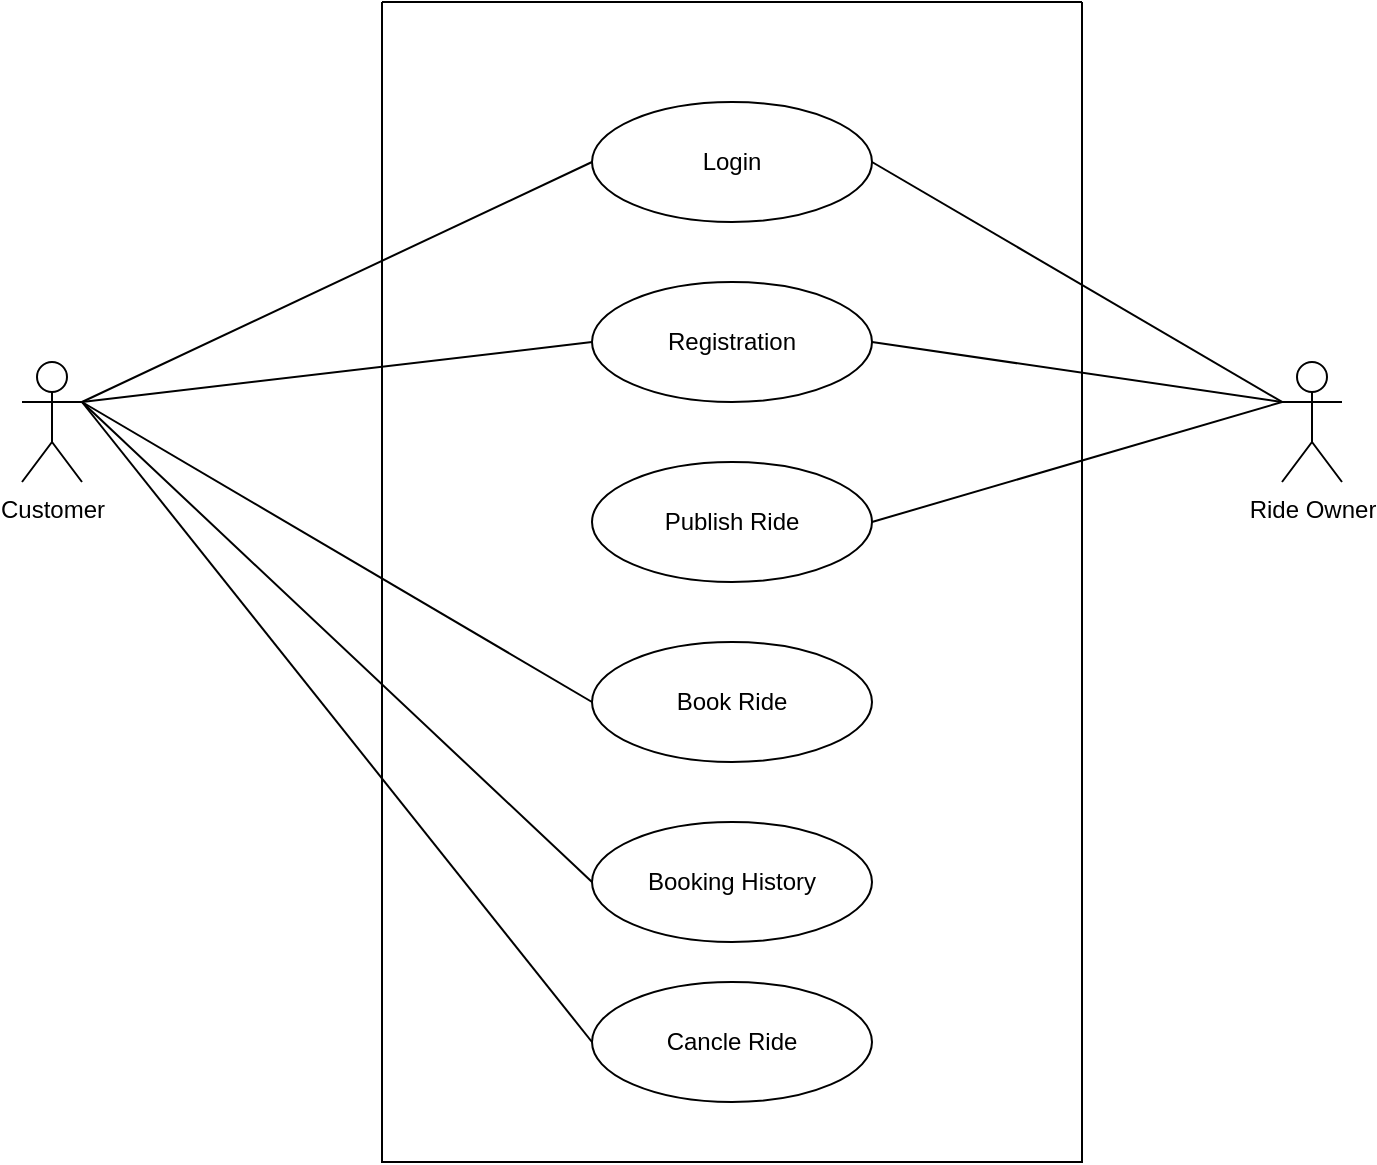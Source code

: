 <mxfile version="24.7.8">
  <diagram name="Page-1" id="6dY_J2Bg8tOIPsIp2blP">
    <mxGraphModel dx="1295" dy="758" grid="1" gridSize="10" guides="1" tooltips="1" connect="1" arrows="1" fold="1" page="1" pageScale="1" pageWidth="850" pageHeight="1100" math="0" shadow="0">
      <root>
        <mxCell id="0" />
        <mxCell id="1" parent="0" />
        <mxCell id="vZCmfVuF4s8x9epu84NM-3" value="" style="swimlane;startSize=0;" vertex="1" parent="1">
          <mxGeometry x="250" y="30" width="350" height="580" as="geometry" />
        </mxCell>
        <mxCell id="vZCmfVuF4s8x9epu84NM-4" value="Login" style="ellipse;whiteSpace=wrap;html=1;" vertex="1" parent="vZCmfVuF4s8x9epu84NM-3">
          <mxGeometry x="105" y="50" width="140" height="60" as="geometry" />
        </mxCell>
        <mxCell id="vZCmfVuF4s8x9epu84NM-5" style="edgeStyle=orthogonalEdgeStyle;rounded=0;orthogonalLoop=1;jettySize=auto;html=1;exitX=0.5;exitY=1;exitDx=0;exitDy=0;" edge="1" parent="vZCmfVuF4s8x9epu84NM-3" source="vZCmfVuF4s8x9epu84NM-4" target="vZCmfVuF4s8x9epu84NM-4">
          <mxGeometry relative="1" as="geometry" />
        </mxCell>
        <mxCell id="vZCmfVuF4s8x9epu84NM-11" value="Booking History" style="ellipse;whiteSpace=wrap;html=1;" vertex="1" parent="vZCmfVuF4s8x9epu84NM-3">
          <mxGeometry x="105" y="410" width="140" height="60" as="geometry" />
        </mxCell>
        <mxCell id="vZCmfVuF4s8x9epu84NM-10" value="Book Ride" style="ellipse;whiteSpace=wrap;html=1;" vertex="1" parent="vZCmfVuF4s8x9epu84NM-3">
          <mxGeometry x="105" y="320" width="140" height="60" as="geometry" />
        </mxCell>
        <mxCell id="vZCmfVuF4s8x9epu84NM-9" value="Publish Ride" style="ellipse;whiteSpace=wrap;html=1;" vertex="1" parent="vZCmfVuF4s8x9epu84NM-3">
          <mxGeometry x="105" y="230" width="140" height="60" as="geometry" />
        </mxCell>
        <mxCell id="vZCmfVuF4s8x9epu84NM-8" value="Registration" style="ellipse;whiteSpace=wrap;html=1;" vertex="1" parent="vZCmfVuF4s8x9epu84NM-3">
          <mxGeometry x="105" y="140" width="140" height="60" as="geometry" />
        </mxCell>
        <mxCell id="vZCmfVuF4s8x9epu84NM-6" value="Cancle Ride" style="ellipse;whiteSpace=wrap;html=1;" vertex="1" parent="vZCmfVuF4s8x9epu84NM-3">
          <mxGeometry x="105" y="490" width="140" height="60" as="geometry" />
        </mxCell>
        <mxCell id="vZCmfVuF4s8x9epu84NM-17" value="" style="endArrow=none;html=1;rounded=0;entryX=0;entryY=0.5;entryDx=0;entryDy=0;" edge="1" parent="vZCmfVuF4s8x9epu84NM-3" target="vZCmfVuF4s8x9epu84NM-11">
          <mxGeometry width="50" height="50" relative="1" as="geometry">
            <mxPoint x="-150" y="200" as="sourcePoint" />
            <mxPoint x="-50" y="280" as="targetPoint" />
          </mxGeometry>
        </mxCell>
        <mxCell id="vZCmfVuF4s8x9epu84NM-12" value="Customer" style="shape=umlActor;verticalLabelPosition=bottom;verticalAlign=top;html=1;outlineConnect=0;" vertex="1" parent="1">
          <mxGeometry x="70" y="210" width="30" height="60" as="geometry" />
        </mxCell>
        <mxCell id="vZCmfVuF4s8x9epu84NM-14" value="" style="endArrow=none;html=1;rounded=0;entryX=0;entryY=0.5;entryDx=0;entryDy=0;" edge="1" parent="1" target="vZCmfVuF4s8x9epu84NM-4">
          <mxGeometry width="50" height="50" relative="1" as="geometry">
            <mxPoint x="100" y="230" as="sourcePoint" />
            <mxPoint x="150" y="180" as="targetPoint" />
          </mxGeometry>
        </mxCell>
        <mxCell id="vZCmfVuF4s8x9epu84NM-15" value="" style="endArrow=none;html=1;rounded=0;entryX=0;entryY=0.5;entryDx=0;entryDy=0;" edge="1" parent="1" target="vZCmfVuF4s8x9epu84NM-8">
          <mxGeometry width="50" height="50" relative="1" as="geometry">
            <mxPoint x="100" y="230" as="sourcePoint" />
            <mxPoint x="365" y="120" as="targetPoint" />
          </mxGeometry>
        </mxCell>
        <mxCell id="vZCmfVuF4s8x9epu84NM-16" value="" style="endArrow=none;html=1;rounded=0;entryX=0;entryY=0.5;entryDx=0;entryDy=0;" edge="1" parent="1" target="vZCmfVuF4s8x9epu84NM-10">
          <mxGeometry width="50" height="50" relative="1" as="geometry">
            <mxPoint x="100" y="230" as="sourcePoint" />
            <mxPoint x="365" y="210" as="targetPoint" />
          </mxGeometry>
        </mxCell>
        <mxCell id="vZCmfVuF4s8x9epu84NM-18" value="" style="endArrow=none;html=1;rounded=0;entryX=0;entryY=0.5;entryDx=0;entryDy=0;" edge="1" parent="1" target="vZCmfVuF4s8x9epu84NM-6">
          <mxGeometry width="50" height="50" relative="1" as="geometry">
            <mxPoint x="100" y="230" as="sourcePoint" />
            <mxPoint x="220" y="450" as="targetPoint" />
          </mxGeometry>
        </mxCell>
        <mxCell id="vZCmfVuF4s8x9epu84NM-19" value="Ride Owner" style="shape=umlActor;verticalLabelPosition=bottom;verticalAlign=top;html=1;outlineConnect=0;" vertex="1" parent="1">
          <mxGeometry x="700" y="210" width="30" height="60" as="geometry" />
        </mxCell>
        <mxCell id="vZCmfVuF4s8x9epu84NM-20" value="" style="endArrow=none;html=1;rounded=0;entryX=0;entryY=0.333;entryDx=0;entryDy=0;exitX=1;exitY=0.5;exitDx=0;exitDy=0;entryPerimeter=0;" edge="1" parent="1" source="vZCmfVuF4s8x9epu84NM-4" target="vZCmfVuF4s8x9epu84NM-19">
          <mxGeometry width="50" height="50" relative="1" as="geometry">
            <mxPoint x="550" y="220" as="sourcePoint" />
            <mxPoint x="805" y="100" as="targetPoint" />
          </mxGeometry>
        </mxCell>
        <mxCell id="vZCmfVuF4s8x9epu84NM-21" value="" style="endArrow=none;html=1;rounded=0;exitX=1;exitY=0.5;exitDx=0;exitDy=0;" edge="1" parent="1">
          <mxGeometry width="50" height="50" relative="1" as="geometry">
            <mxPoint x="495" y="290" as="sourcePoint" />
            <mxPoint x="700" y="230" as="targetPoint" />
          </mxGeometry>
        </mxCell>
        <mxCell id="vZCmfVuF4s8x9epu84NM-22" value="" style="endArrow=none;html=1;rounded=0;exitX=1;exitY=0.5;exitDx=0;exitDy=0;" edge="1" parent="1" source="vZCmfVuF4s8x9epu84NM-8">
          <mxGeometry width="50" height="50" relative="1" as="geometry">
            <mxPoint x="515" y="130" as="sourcePoint" />
            <mxPoint x="700" y="230" as="targetPoint" />
          </mxGeometry>
        </mxCell>
      </root>
    </mxGraphModel>
  </diagram>
</mxfile>

